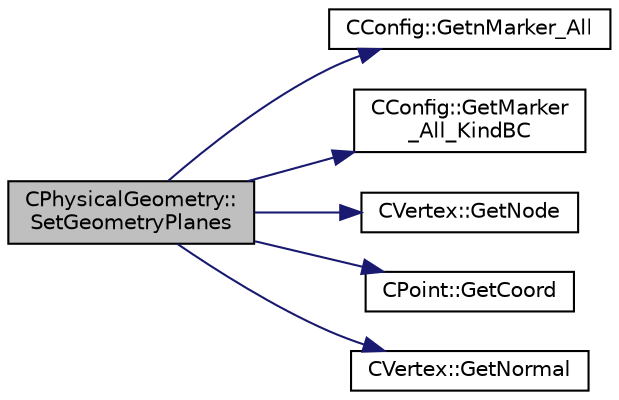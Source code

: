 digraph "CPhysicalGeometry::SetGeometryPlanes"
{
  edge [fontname="Helvetica",fontsize="10",labelfontname="Helvetica",labelfontsize="10"];
  node [fontname="Helvetica",fontsize="10",shape=record];
  rankdir="LR";
  Node1202 [label="CPhysicalGeometry::\lSetGeometryPlanes",height=0.2,width=0.4,color="black", fillcolor="grey75", style="filled", fontcolor="black"];
  Node1202 -> Node1203 [color="midnightblue",fontsize="10",style="solid",fontname="Helvetica"];
  Node1203 [label="CConfig::GetnMarker_All",height=0.2,width=0.4,color="black", fillcolor="white", style="filled",URL="$class_c_config.html#a300c4884edfc0c2acf395036439004f4",tooltip="Get the total number of boundary markers including send/receive domains. "];
  Node1202 -> Node1204 [color="midnightblue",fontsize="10",style="solid",fontname="Helvetica"];
  Node1204 [label="CConfig::GetMarker\l_All_KindBC",height=0.2,width=0.4,color="black", fillcolor="white", style="filled",URL="$class_c_config.html#a57d43acc1457d2d27095ce006218862e",tooltip="Get the kind of boundary for each marker. "];
  Node1202 -> Node1205 [color="midnightblue",fontsize="10",style="solid",fontname="Helvetica"];
  Node1205 [label="CVertex::GetNode",height=0.2,width=0.4,color="black", fillcolor="white", style="filled",URL="$class_c_vertex.html#a95c513bf927464157ed96b6c79779a1f",tooltip="Get the node of the vertex. "];
  Node1202 -> Node1206 [color="midnightblue",fontsize="10",style="solid",fontname="Helvetica"];
  Node1206 [label="CPoint::GetCoord",height=0.2,width=0.4,color="black", fillcolor="white", style="filled",URL="$class_c_point.html#a95fe081d22e96e190cb3edcbf0d6525f",tooltip="Get the coordinates dor the control volume. "];
  Node1202 -> Node1207 [color="midnightblue",fontsize="10",style="solid",fontname="Helvetica"];
  Node1207 [label="CVertex::GetNormal",height=0.2,width=0.4,color="black", fillcolor="white", style="filled",URL="$class_c_vertex.html#a0d289163c6f3384822fcb9ae86fc1c39",tooltip="Copy the the normal vector of a face. "];
}
